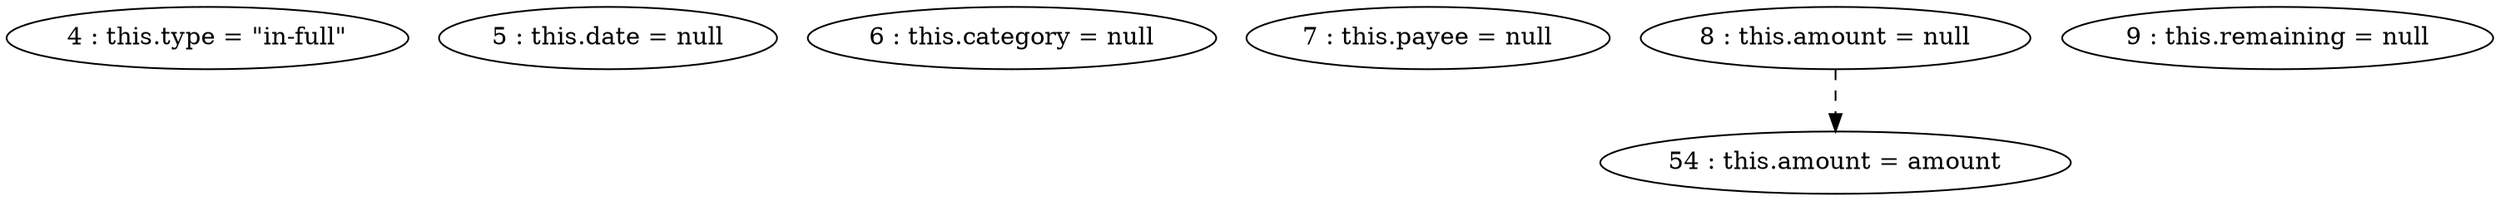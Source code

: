 digraph G {
"4 : this.type = \"in-full\""
"5 : this.date = null"
"6 : this.category = null"
"7 : this.payee = null"
"8 : this.amount = null"
"8 : this.amount = null" -> "54 : this.amount = amount" [style=dashed]
"9 : this.remaining = null"
"54 : this.amount = amount"
}